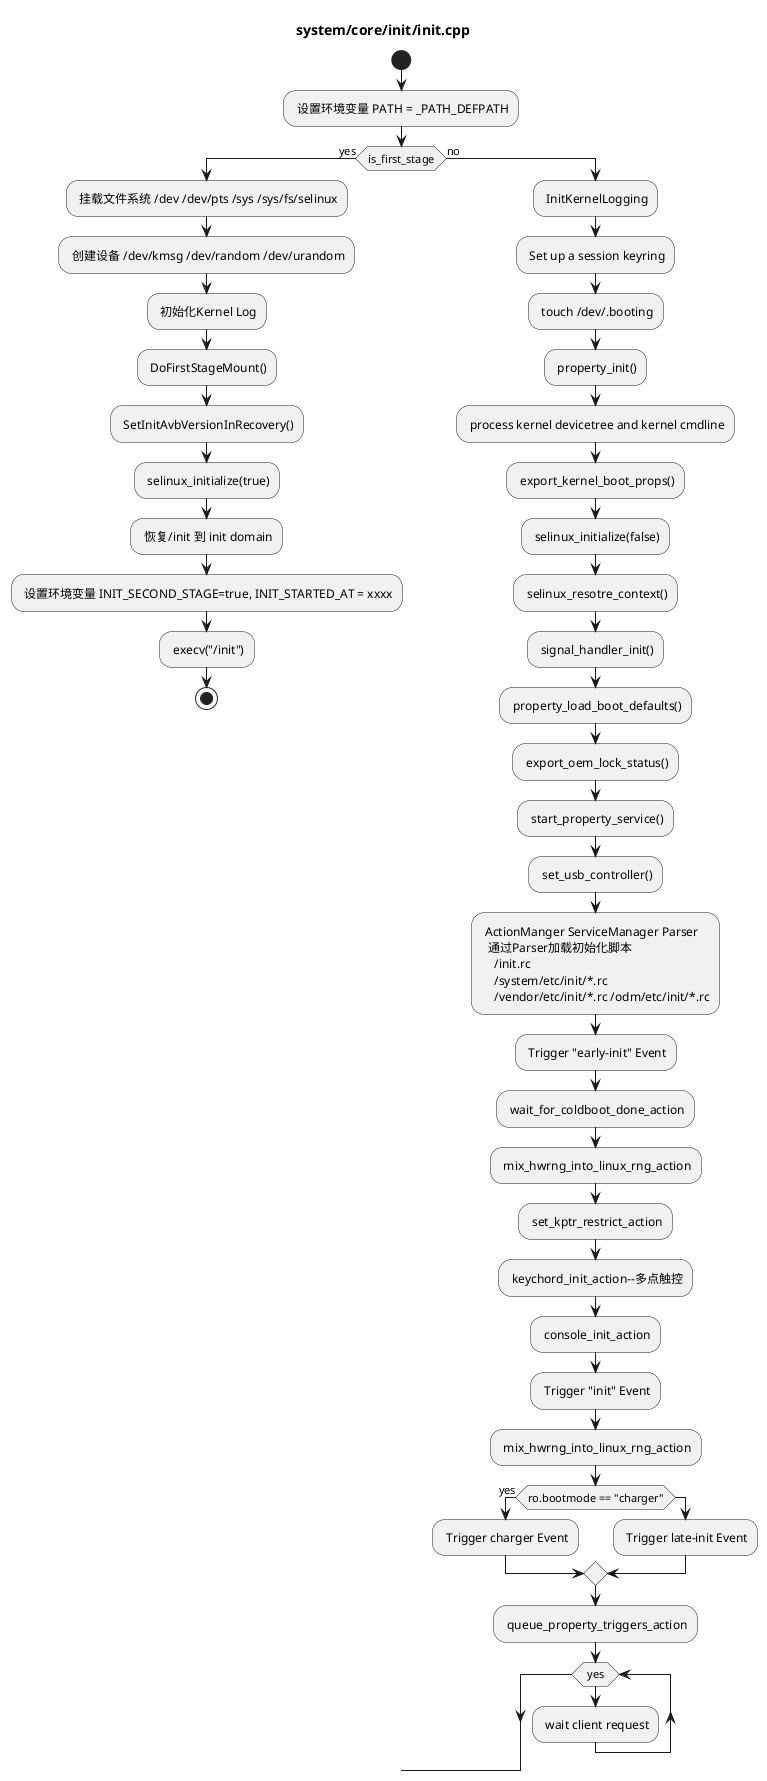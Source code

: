 @startuml
title system/core/init/init.cpp
start
: 设置环境变量 PATH = _PATH_DEFPATH;
if (is_first_stage) then (yes)
    : 挂载文件系统 /dev /dev/pts /sys /sys/fs/selinux;
    : 创建设备 /dev/kmsg /dev/random /dev/urandom;
    : 初始化Kernel Log;
    : DoFirstStageMount();
    : SetInitAvbVersionInRecovery();
    : selinux_initialize(true);
    : 恢复/init 到 init domain;
    : 设置环境变量 INIT_SECOND_STAGE=true, INIT_STARTED_AT = xxxx;
    : execv("/init");
    stop
else (no)
    : InitKernelLogging;
    : Set up a session keyring;
    : touch /dev/.booting;
    : property_init();
    : process kernel devicetree and kernel cmdline;
    : export_kernel_boot_props();
    : selinux_initialize(false);
    : selinux_resotre_context();
    : signal_handler_init();
    : property_load_boot_defaults();
    : export_oem_lock_status();
    : start_property_service();
    : set_usb_controller();
    : ActionManger ServiceManager Parser
      通过Parser加载初始化脚本
        /init.rc 
        /system/etc/init/*.rc 
        /vendor/etc/init/*.rc /odm/etc/init/*.rc;
    : Trigger "early-init" Event;
    : wait_for_coldboot_done_action;
    : mix_hwrng_into_linux_rng_action;
    : set_kptr_restrict_action;
    : keychord_init_action--多点触控; 
    : console_init_action;
    : Trigger "init" Event;
    : mix_hwrng_into_linux_rng_action;
    if (ro.bootmode == "charger") then (yes)
        : Trigger charger Event;
    else 
        : Trigger late-init Event;
    endif
    : queue_property_triggers_action;
    while (yes)
    : wait client request;
    endwhile
endif
@enduml
